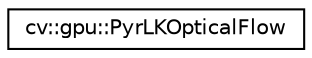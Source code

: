 digraph "Graphical Class Hierarchy"
{
 // LATEX_PDF_SIZE
  edge [fontname="Helvetica",fontsize="10",labelfontname="Helvetica",labelfontsize="10"];
  node [fontname="Helvetica",fontsize="10",shape=record];
  rankdir="LR";
  Node0 [label="cv::gpu::PyrLKOpticalFlow",height=0.2,width=0.4,color="black", fillcolor="white", style="filled",URL="$classcv_1_1gpu_1_1_pyr_l_k_optical_flow.html",tooltip=" "];
}
